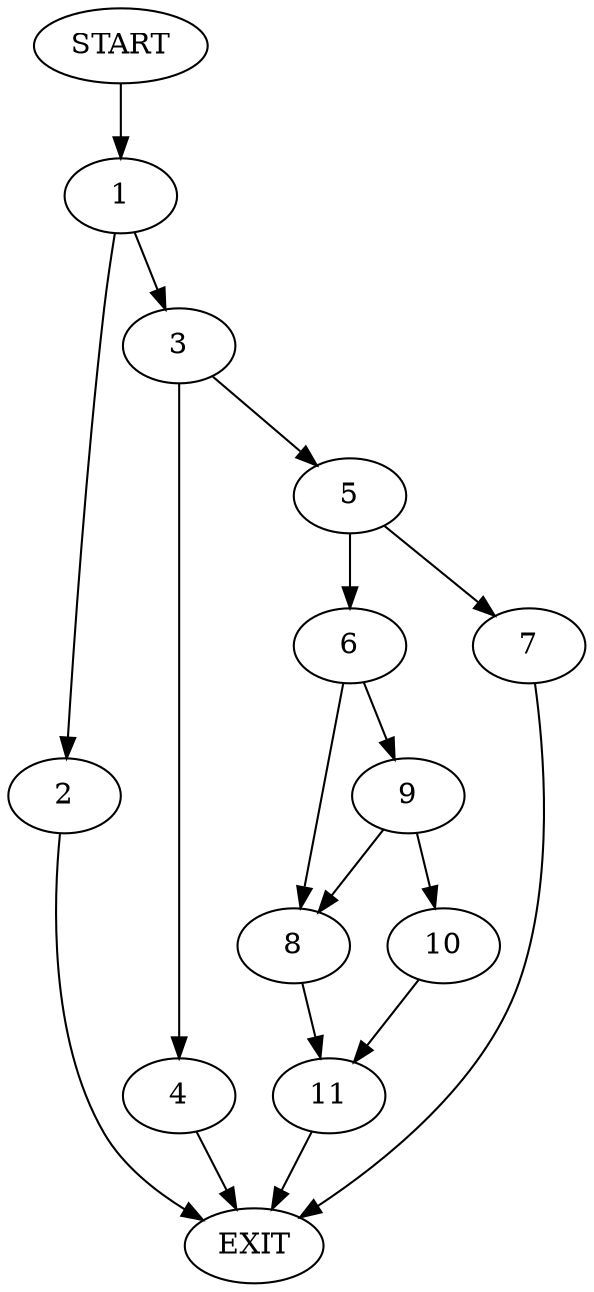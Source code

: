 digraph {
0 [label="START"]
12 [label="EXIT"]
0 -> 1
1 -> 2
1 -> 3
2 -> 12
3 -> 4
3 -> 5
5 -> 6
5 -> 7
4 -> 12
7 -> 12
6 -> 8
6 -> 9
9 -> 10
9 -> 8
8 -> 11
10 -> 11
11 -> 12
}
